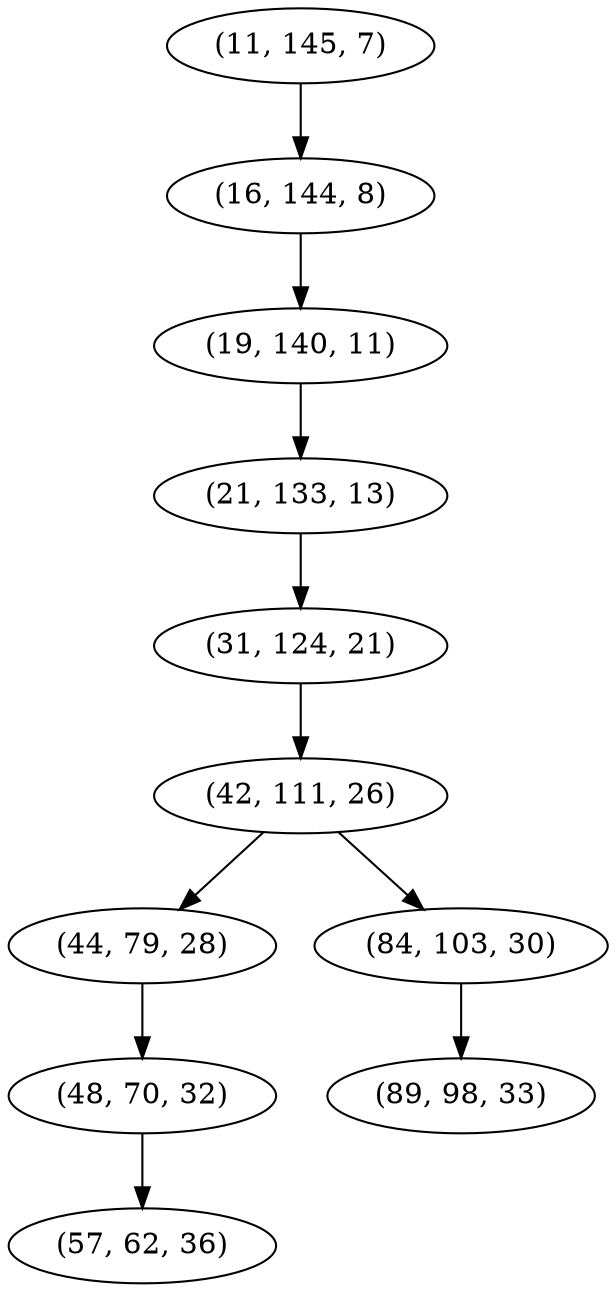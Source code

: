 digraph tree {
    "(11, 145, 7)";
    "(16, 144, 8)";
    "(19, 140, 11)";
    "(21, 133, 13)";
    "(31, 124, 21)";
    "(42, 111, 26)";
    "(44, 79, 28)";
    "(48, 70, 32)";
    "(57, 62, 36)";
    "(84, 103, 30)";
    "(89, 98, 33)";
    "(11, 145, 7)" -> "(16, 144, 8)";
    "(16, 144, 8)" -> "(19, 140, 11)";
    "(19, 140, 11)" -> "(21, 133, 13)";
    "(21, 133, 13)" -> "(31, 124, 21)";
    "(31, 124, 21)" -> "(42, 111, 26)";
    "(42, 111, 26)" -> "(44, 79, 28)";
    "(42, 111, 26)" -> "(84, 103, 30)";
    "(44, 79, 28)" -> "(48, 70, 32)";
    "(48, 70, 32)" -> "(57, 62, 36)";
    "(84, 103, 30)" -> "(89, 98, 33)";
}
